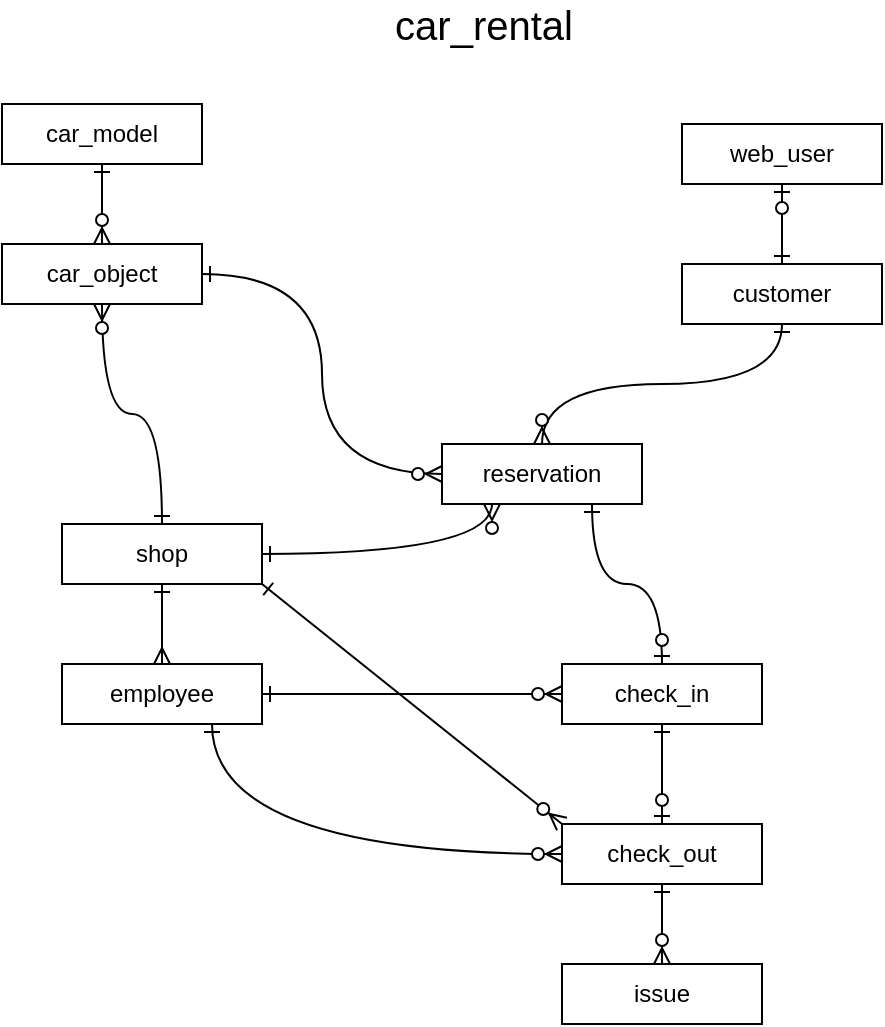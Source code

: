 <mxfile version="12.4.3" type="device" pages="1"><diagram id="o0wPeoW80NUmeP-25w2W" name="Page-1"><mxGraphModel dx="852" dy="521" grid="1" gridSize="10" guides="1" tooltips="1" connect="1" arrows="1" fold="1" page="1" pageScale="1" pageWidth="583" pageHeight="827" math="0" shadow="0"><root><mxCell id="0"/><mxCell id="1" parent="0"/><mxCell id="Yb8lN0c3jzDLniGCUey7-19" style="rounded=1;orthogonalLoop=1;jettySize=auto;html=1;exitX=0.5;exitY=0;exitDx=0;exitDy=0;entryX=0.5;entryY=1;entryDx=0;entryDy=0;startArrow=ERzeroToMany;startFill=1;endArrow=ERone;endFill=0;edgeStyle=orthogonalEdgeStyle;curved=1;" parent="1" source="Yb8lN0c3jzDLniGCUey7-1" target="Yb8lN0c3jzDLniGCUey7-2" edge="1"><mxGeometry relative="1" as="geometry"/></mxCell><mxCell id="Yb8lN0c3jzDLniGCUey7-22" style="edgeStyle=orthogonalEdgeStyle;curved=1;rounded=1;orthogonalLoop=1;jettySize=auto;html=1;exitX=0;exitY=0.5;exitDx=0;exitDy=0;entryX=1;entryY=0.5;entryDx=0;entryDy=0;startArrow=ERzeroToMany;startFill=1;endArrow=ERone;endFill=0;" parent="1" source="Yb8lN0c3jzDLniGCUey7-1" target="Yb8lN0c3jzDLniGCUey7-10" edge="1"><mxGeometry relative="1" as="geometry"/></mxCell><mxCell id="Yb8lN0c3jzDLniGCUey7-30" style="edgeStyle=orthogonalEdgeStyle;curved=1;rounded=1;orthogonalLoop=1;jettySize=auto;html=1;exitX=0.75;exitY=1;exitDx=0;exitDy=0;entryX=0.5;entryY=0;entryDx=0;entryDy=0;startArrow=ERone;startFill=0;endArrow=ERzeroToOne;endFill=1;" parent="1" source="Yb8lN0c3jzDLniGCUey7-1" target="Yb8lN0c3jzDLniGCUey7-4" edge="1"><mxGeometry relative="1" as="geometry"/></mxCell><mxCell id="Yb8lN0c3jzDLniGCUey7-1" value="reservation" style="rounded=0;whiteSpace=wrap;html=1;" parent="1" vertex="1"><mxGeometry x="270" y="240" width="100" height="30" as="geometry"/></mxCell><mxCell id="Yb8lN0c3jzDLniGCUey7-2" value="customer" style="rounded=0;whiteSpace=wrap;html=1;" parent="1" vertex="1"><mxGeometry x="390" y="150" width="100" height="30" as="geometry"/></mxCell><mxCell id="Yb8lN0c3jzDLniGCUey7-32" style="edgeStyle=orthogonalEdgeStyle;curved=1;rounded=1;orthogonalLoop=1;jettySize=auto;html=1;exitX=0.5;exitY=1;exitDx=0;exitDy=0;entryX=0.5;entryY=0;entryDx=0;entryDy=0;startArrow=ERone;startFill=0;endArrow=ERzeroToOne;endFill=1;" parent="1" source="Yb8lN0c3jzDLniGCUey7-4" target="Yb8lN0c3jzDLniGCUey7-5" edge="1"><mxGeometry relative="1" as="geometry"/></mxCell><mxCell id="Yb8lN0c3jzDLniGCUey7-4" value="check_in" style="rounded=0;whiteSpace=wrap;html=1;" parent="1" vertex="1"><mxGeometry x="330" y="350" width="100" height="30" as="geometry"/></mxCell><mxCell id="Yb8lN0c3jzDLniGCUey7-33" style="edgeStyle=orthogonalEdgeStyle;curved=1;rounded=1;orthogonalLoop=1;jettySize=auto;html=1;exitX=0;exitY=0.5;exitDx=0;exitDy=0;entryX=0.75;entryY=1;entryDx=0;entryDy=0;startArrow=ERzeroToMany;startFill=1;endArrow=ERone;endFill=0;" parent="1" source="Yb8lN0c3jzDLniGCUey7-5" target="Yb8lN0c3jzDLniGCUey7-9" edge="1"><mxGeometry relative="1" as="geometry"/></mxCell><mxCell id="Yb8lN0c3jzDLniGCUey7-34" style="edgeStyle=orthogonalEdgeStyle;curved=1;rounded=1;orthogonalLoop=1;jettySize=auto;html=1;exitX=0.5;exitY=1;exitDx=0;exitDy=0;entryX=0.5;entryY=0;entryDx=0;entryDy=0;startArrow=ERone;startFill=0;endArrow=ERzeroToMany;endFill=1;" parent="1" source="Yb8lN0c3jzDLniGCUey7-5" target="Yb8lN0c3jzDLniGCUey7-12" edge="1"><mxGeometry relative="1" as="geometry"/></mxCell><mxCell id="ygezMcEA5vje_SO5Vs_k-1" style="rounded=0;orthogonalLoop=1;jettySize=auto;html=1;exitX=0;exitY=0;exitDx=0;exitDy=0;entryX=1;entryY=1;entryDx=0;entryDy=0;endArrow=ERone;endFill=0;startArrow=ERzeroToMany;startFill=1;" edge="1" parent="1" source="Yb8lN0c3jzDLniGCUey7-5" target="Yb8lN0c3jzDLniGCUey7-8"><mxGeometry relative="1" as="geometry"/></mxCell><mxCell id="Yb8lN0c3jzDLniGCUey7-5" value="check_out" style="rounded=0;whiteSpace=wrap;html=1;" parent="1" vertex="1"><mxGeometry x="330" y="430" width="100" height="30" as="geometry"/></mxCell><mxCell id="Yb8lN0c3jzDLniGCUey7-24" style="edgeStyle=orthogonalEdgeStyle;rounded=1;orthogonalLoop=1;jettySize=auto;html=1;exitX=0.5;exitY=0;exitDx=0;exitDy=0;entryX=0.5;entryY=1;entryDx=0;entryDy=0;startArrow=ERone;startFill=0;endArrow=ERzeroToMany;endFill=1;curved=1;" parent="1" source="Yb8lN0c3jzDLniGCUey7-8" target="Yb8lN0c3jzDLniGCUey7-10" edge="1"><mxGeometry relative="1" as="geometry"/></mxCell><mxCell id="Yb8lN0c3jzDLniGCUey7-25" style="edgeStyle=orthogonalEdgeStyle;curved=1;rounded=1;orthogonalLoop=1;jettySize=auto;html=1;exitX=1;exitY=0.5;exitDx=0;exitDy=0;entryX=0.25;entryY=1;entryDx=0;entryDy=0;startArrow=ERone;startFill=0;endArrow=ERzeroToMany;endFill=1;" parent="1" source="Yb8lN0c3jzDLniGCUey7-8" target="Yb8lN0c3jzDLniGCUey7-1" edge="1"><mxGeometry relative="1" as="geometry"/></mxCell><mxCell id="Yb8lN0c3jzDLniGCUey7-27" style="edgeStyle=orthogonalEdgeStyle;curved=1;rounded=1;orthogonalLoop=1;jettySize=auto;html=1;exitX=0.5;exitY=1;exitDx=0;exitDy=0;entryX=0.5;entryY=0;entryDx=0;entryDy=0;startArrow=ERone;startFill=0;endArrow=ERmany;endFill=0;" parent="1" source="Yb8lN0c3jzDLniGCUey7-8" target="Yb8lN0c3jzDLniGCUey7-9" edge="1"><mxGeometry relative="1" as="geometry"/></mxCell><mxCell id="Yb8lN0c3jzDLniGCUey7-8" value="shop" style="rounded=0;whiteSpace=wrap;html=1;" parent="1" vertex="1"><mxGeometry x="80" y="280" width="100" height="30" as="geometry"/></mxCell><mxCell id="Yb8lN0c3jzDLniGCUey7-31" style="edgeStyle=orthogonalEdgeStyle;curved=1;rounded=1;orthogonalLoop=1;jettySize=auto;html=1;exitX=1;exitY=0.5;exitDx=0;exitDy=0;entryX=0;entryY=0.5;entryDx=0;entryDy=0;startArrow=ERone;startFill=0;endArrow=ERzeroToMany;endFill=1;" parent="1" source="Yb8lN0c3jzDLniGCUey7-9" target="Yb8lN0c3jzDLniGCUey7-4" edge="1"><mxGeometry relative="1" as="geometry"/></mxCell><mxCell id="Yb8lN0c3jzDLniGCUey7-9" value="employee" style="rounded=0;whiteSpace=wrap;html=1;" parent="1" vertex="1"><mxGeometry x="80" y="350" width="100" height="30" as="geometry"/></mxCell><mxCell id="Yb8lN0c3jzDLniGCUey7-23" style="edgeStyle=orthogonalEdgeStyle;curved=1;rounded=1;orthogonalLoop=1;jettySize=auto;html=1;exitX=0.5;exitY=0;exitDx=0;exitDy=0;entryX=0.5;entryY=1;entryDx=0;entryDy=0;startArrow=ERzeroToMany;startFill=1;endArrow=ERone;endFill=0;" parent="1" source="Yb8lN0c3jzDLniGCUey7-10" target="Yb8lN0c3jzDLniGCUey7-11" edge="1"><mxGeometry relative="1" as="geometry"/></mxCell><mxCell id="Yb8lN0c3jzDLniGCUey7-10" value="car_object" style="rounded=0;whiteSpace=wrap;html=1;" parent="1" vertex="1"><mxGeometry x="50" y="140" width="100" height="30" as="geometry"/></mxCell><mxCell id="Yb8lN0c3jzDLniGCUey7-11" value="car_model" style="rounded=0;whiteSpace=wrap;html=1;" parent="1" vertex="1"><mxGeometry x="50" y="70" width="100" height="30" as="geometry"/></mxCell><mxCell id="Yb8lN0c3jzDLniGCUey7-12" value="issue" style="rounded=0;whiteSpace=wrap;html=1;" parent="1" vertex="1"><mxGeometry x="330" y="500" width="100" height="30" as="geometry"/></mxCell><mxCell id="Yb8lN0c3jzDLniGCUey7-13" value="web_user" style="rounded=0;whiteSpace=wrap;html=1;strokeColor=#000000;" parent="1" vertex="1"><mxGeometry x="390" y="80" width="100" height="30" as="geometry"/></mxCell><mxCell id="Yb8lN0c3jzDLniGCUey7-15" value="" style="endArrow=ERzeroToOne;html=1;entryX=0.5;entryY=1;entryDx=0;entryDy=0;exitX=0.5;exitY=0;exitDx=0;exitDy=0;rounded=1;startArrow=ERone;startFill=0;endFill=1;edgeStyle=orthogonalEdgeStyle;curved=1;" parent="1" source="Yb8lN0c3jzDLniGCUey7-2" target="Yb8lN0c3jzDLniGCUey7-13" edge="1"><mxGeometry width="50" height="50" relative="1" as="geometry"><mxPoint x="427" y="130" as="sourcePoint"/><mxPoint x="467" y="100" as="targetPoint"/></mxGeometry></mxCell><mxCell id="Yb8lN0c3jzDLniGCUey7-37" value="&lt;font style=&quot;font-size: 20px&quot;&gt;car_rental&lt;/font&gt;" style="text;html=1;strokeColor=none;fillColor=none;align=center;verticalAlign=middle;whiteSpace=wrap;rounded=0;fontStyle=0" parent="1" vertex="1"><mxGeometry x="271" y="20" width="40" height="20" as="geometry"/></mxCell></root></mxGraphModel></diagram></mxfile>